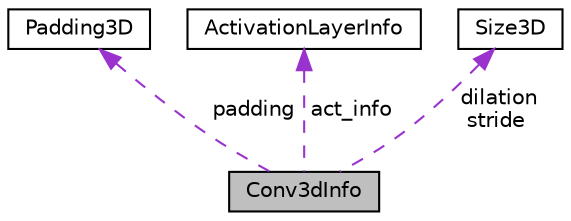 digraph "Conv3dInfo"
{
 // LATEX_PDF_SIZE
  edge [fontname="Helvetica",fontsize="10",labelfontname="Helvetica",labelfontsize="10"];
  node [fontname="Helvetica",fontsize="10",shape=record];
  Node1 [label="Conv3dInfo",height=0.2,width=0.4,color="black", fillcolor="grey75", style="filled", fontcolor="black",tooltip="Descriptor used by the 3d Convolution function."];
  Node2 -> Node1 [dir="back",color="darkorchid3",fontsize="10",style="dashed",label=" padding" ,fontname="Helvetica"];
  Node2 [label="Padding3D",height=0.2,width=0.4,color="black", fillcolor="white", style="filled",URL="$structarm__compute_1_1_padding3_d.xhtml",tooltip="Padding information for 3D operations like Conv3d."];
  Node3 -> Node1 [dir="back",color="darkorchid3",fontsize="10",style="dashed",label=" act_info" ,fontname="Helvetica"];
  Node3 [label="ActivationLayerInfo",height=0.2,width=0.4,color="black", fillcolor="white", style="filled",URL="$classarm__compute_1_1_activation_layer_info.xhtml",tooltip="Activation Layer Information class."];
  Node4 -> Node1 [dir="back",color="darkorchid3",fontsize="10",style="dashed",label=" dilation\nstride" ,fontname="Helvetica"];
  Node4 [label="Size3D",height=0.2,width=0.4,color="black", fillcolor="white", style="filled",URL="$classarm__compute_1_1_size3_d.xhtml",tooltip="Class for specifying the size of a 3D shape or object."];
}
